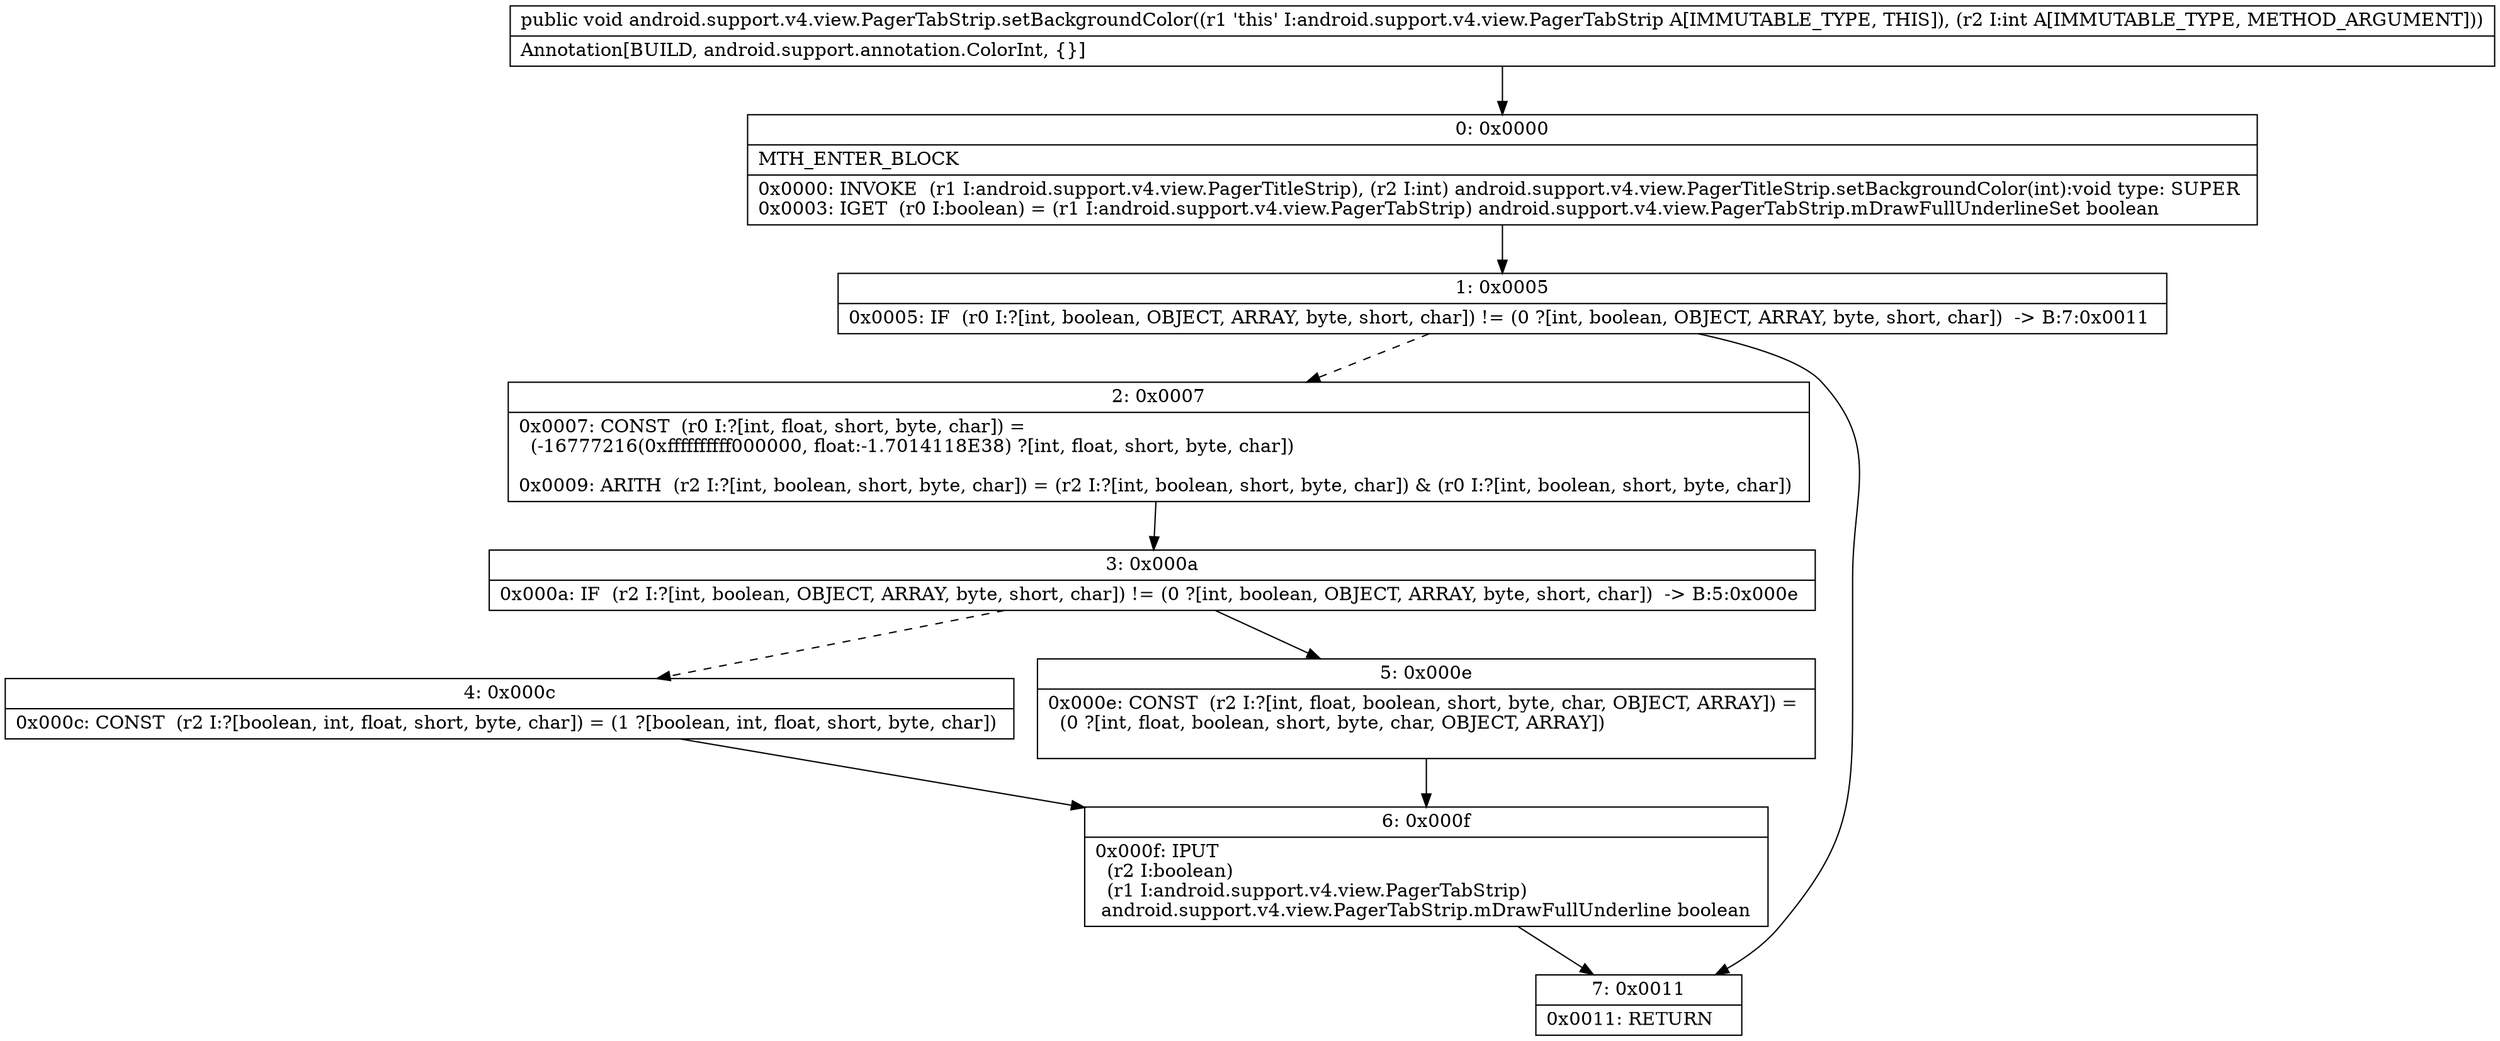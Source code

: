 digraph "CFG forandroid.support.v4.view.PagerTabStrip.setBackgroundColor(I)V" {
Node_0 [shape=record,label="{0\:\ 0x0000|MTH_ENTER_BLOCK\l|0x0000: INVOKE  (r1 I:android.support.v4.view.PagerTitleStrip), (r2 I:int) android.support.v4.view.PagerTitleStrip.setBackgroundColor(int):void type: SUPER \l0x0003: IGET  (r0 I:boolean) = (r1 I:android.support.v4.view.PagerTabStrip) android.support.v4.view.PagerTabStrip.mDrawFullUnderlineSet boolean \l}"];
Node_1 [shape=record,label="{1\:\ 0x0005|0x0005: IF  (r0 I:?[int, boolean, OBJECT, ARRAY, byte, short, char]) != (0 ?[int, boolean, OBJECT, ARRAY, byte, short, char])  \-\> B:7:0x0011 \l}"];
Node_2 [shape=record,label="{2\:\ 0x0007|0x0007: CONST  (r0 I:?[int, float, short, byte, char]) = \l  (\-16777216(0xffffffffff000000, float:\-1.7014118E38) ?[int, float, short, byte, char])\l \l0x0009: ARITH  (r2 I:?[int, boolean, short, byte, char]) = (r2 I:?[int, boolean, short, byte, char]) & (r0 I:?[int, boolean, short, byte, char]) \l}"];
Node_3 [shape=record,label="{3\:\ 0x000a|0x000a: IF  (r2 I:?[int, boolean, OBJECT, ARRAY, byte, short, char]) != (0 ?[int, boolean, OBJECT, ARRAY, byte, short, char])  \-\> B:5:0x000e \l}"];
Node_4 [shape=record,label="{4\:\ 0x000c|0x000c: CONST  (r2 I:?[boolean, int, float, short, byte, char]) = (1 ?[boolean, int, float, short, byte, char]) \l}"];
Node_5 [shape=record,label="{5\:\ 0x000e|0x000e: CONST  (r2 I:?[int, float, boolean, short, byte, char, OBJECT, ARRAY]) = \l  (0 ?[int, float, boolean, short, byte, char, OBJECT, ARRAY])\l \l}"];
Node_6 [shape=record,label="{6\:\ 0x000f|0x000f: IPUT  \l  (r2 I:boolean)\l  (r1 I:android.support.v4.view.PagerTabStrip)\l android.support.v4.view.PagerTabStrip.mDrawFullUnderline boolean \l}"];
Node_7 [shape=record,label="{7\:\ 0x0011|0x0011: RETURN   \l}"];
MethodNode[shape=record,label="{public void android.support.v4.view.PagerTabStrip.setBackgroundColor((r1 'this' I:android.support.v4.view.PagerTabStrip A[IMMUTABLE_TYPE, THIS]), (r2 I:int A[IMMUTABLE_TYPE, METHOD_ARGUMENT]))  | Annotation[BUILD, android.support.annotation.ColorInt, \{\}]\l}"];
MethodNode -> Node_0;
Node_0 -> Node_1;
Node_1 -> Node_2[style=dashed];
Node_1 -> Node_7;
Node_2 -> Node_3;
Node_3 -> Node_4[style=dashed];
Node_3 -> Node_5;
Node_4 -> Node_6;
Node_5 -> Node_6;
Node_6 -> Node_7;
}


